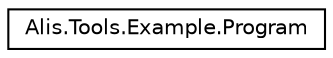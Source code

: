 digraph "Graphical Class Hierarchy"
{
 // LATEX_PDF_SIZE
  edge [fontname="Helvetica",fontsize="10",labelfontname="Helvetica",labelfontsize="10"];
  node [fontname="Helvetica",fontsize="10",shape=record];
  rankdir="LR";
  Node0 [label="Alis.Tools.Example.Program",height=0.2,width=0.4,color="black", fillcolor="white", style="filled",URL="$class_alis_1_1_tools_1_1_example_1_1_program.html",tooltip="The program class"];
}
